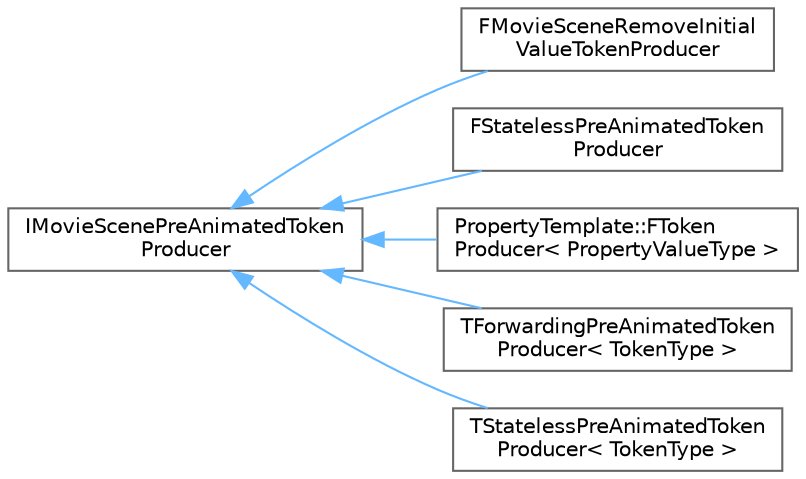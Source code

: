 digraph "Graphical Class Hierarchy"
{
 // INTERACTIVE_SVG=YES
 // LATEX_PDF_SIZE
  bgcolor="transparent";
  edge [fontname=Helvetica,fontsize=10,labelfontname=Helvetica,labelfontsize=10];
  node [fontname=Helvetica,fontsize=10,shape=box,height=0.2,width=0.4];
  rankdir="LR";
  Node0 [id="Node000000",label="IMovieScenePreAnimatedToken\lProducer",height=0.2,width=0.4,color="grey40", fillcolor="white", style="filled",URL="$d2/d9f/structIMovieScenePreAnimatedTokenProducer.html",tooltip="Type required for production of pre-animated state tokens."];
  Node0 -> Node1 [id="edge5506_Node000000_Node000001",dir="back",color="steelblue1",style="solid",tooltip=" "];
  Node1 [id="Node000001",label="FMovieSceneRemoveInitial\lValueTokenProducer",height=0.2,width=0.4,color="grey40", fillcolor="white", style="filled",URL="$d9/dad/structFMovieSceneRemoveInitialValueTokenProducer.html",tooltip="Pre animated token producer that reverts the object's initial value from the actuator when its state ..."];
  Node0 -> Node2 [id="edge5507_Node000000_Node000002",dir="back",color="steelblue1",style="solid",tooltip=" "];
  Node2 [id="Node000002",label="FStatelessPreAnimatedToken\lProducer",height=0.2,width=0.4,color="grey40", fillcolor="white", style="filled",URL="$d9/d37/structFStatelessPreAnimatedTokenProducer.html",tooltip="Stateless pre-animated state token producer that simply calls a static function as the token."];
  Node0 -> Node3 [id="edge5508_Node000000_Node000003",dir="back",color="steelblue1",style="solid",tooltip=" "];
  Node3 [id="Node000003",label="PropertyTemplate::FToken\lProducer\< PropertyValueType \>",height=0.2,width=0.4,color="grey40", fillcolor="white", style="filled",URL="$df/db3/structPropertyTemplate_1_1FTokenProducer.html",tooltip=" "];
  Node0 -> Node4 [id="edge5509_Node000000_Node000004",dir="back",color="steelblue1",style="solid",tooltip=" "];
  Node4 [id="Node000004",label="TForwardingPreAnimatedToken\lProducer\< TokenType \>",height=0.2,width=0.4,color="grey40", fillcolor="white", style="filled",URL="$df/d4c/structTForwardingPreAnimatedTokenProducer.html",tooltip="Templated pre-animated state token producer that forwards the object onto the templated type."];
  Node0 -> Node5 [id="edge5510_Node000000_Node000005",dir="back",color="steelblue1",style="solid",tooltip=" "];
  Node5 [id="Node000005",label="TStatelessPreAnimatedToken\lProducer\< TokenType \>",height=0.2,width=0.4,color="grey40", fillcolor="white", style="filled",URL="$d1/de7/structTStatelessPreAnimatedTokenProducer.html",tooltip="Templated stateless pre-animated state token producer that simply creates the templated type."];
}
